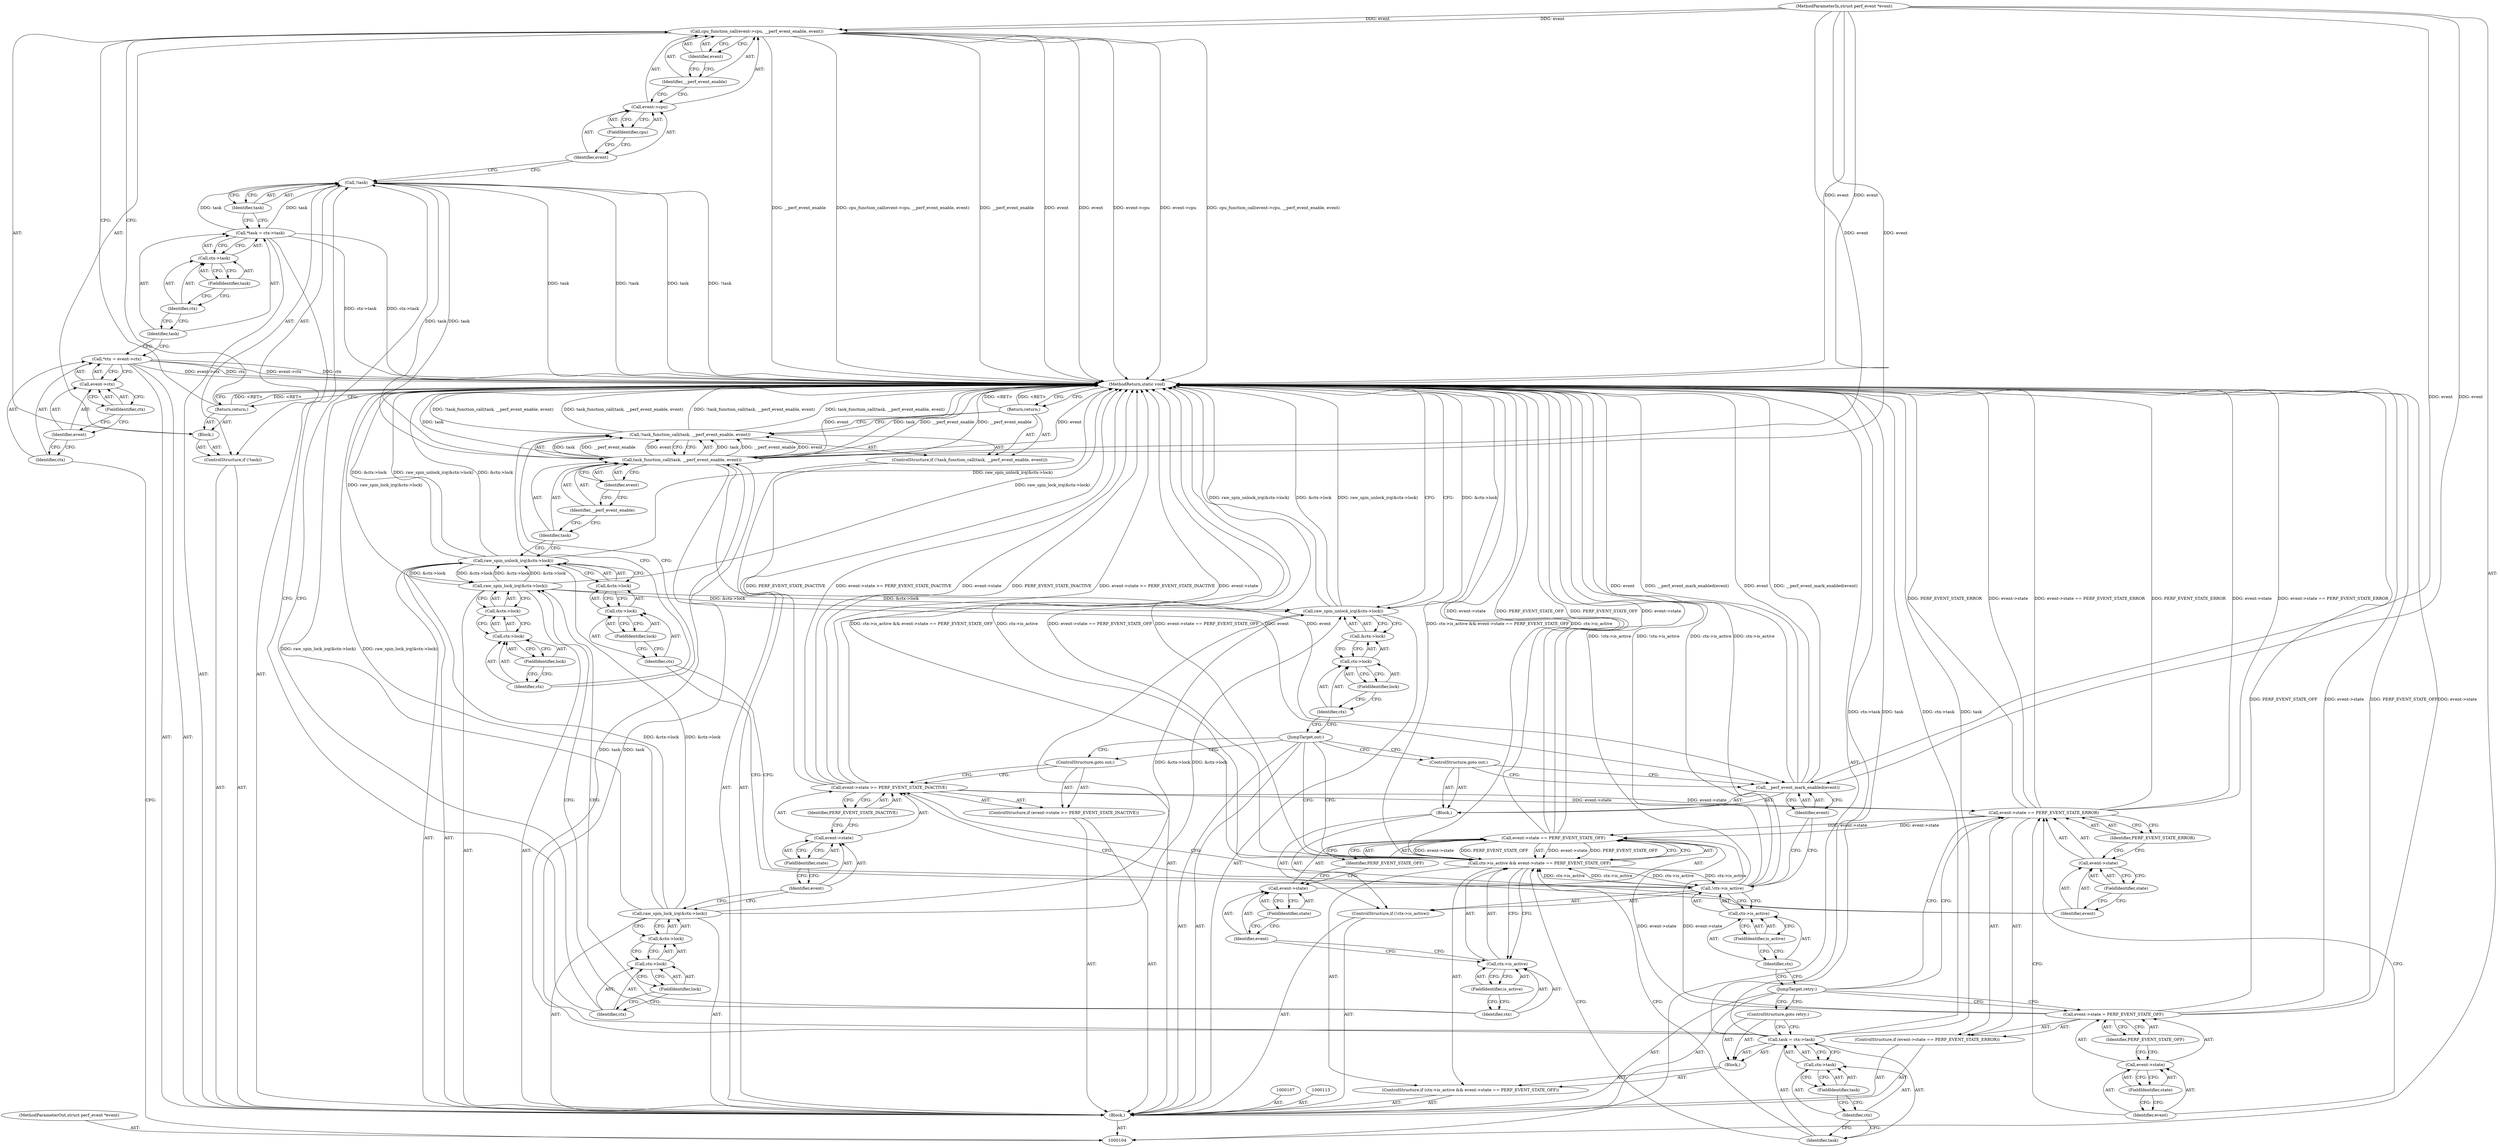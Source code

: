 digraph "0_linux_f63a8daa5812afef4f06c962351687e1ff9ccb2b_1" {
"1000123" [label="(Call,cpu_function_call(event->cpu, __perf_event_enable, event))"];
"1000124" [label="(Call,event->cpu)"];
"1000125" [label="(Identifier,event)"];
"1000126" [label="(FieldIdentifier,cpu)"];
"1000127" [label="(Identifier,__perf_event_enable)"];
"1000128" [label="(Identifier,event)"];
"1000129" [label="(Return,return;)"];
"1000130" [label="(Call,raw_spin_lock_irq(&ctx->lock))"];
"1000131" [label="(Call,&ctx->lock)"];
"1000132" [label="(Call,ctx->lock)"];
"1000133" [label="(Identifier,ctx)"];
"1000134" [label="(FieldIdentifier,lock)"];
"1000135" [label="(ControlStructure,if (event->state >= PERF_EVENT_STATE_INACTIVE))"];
"1000139" [label="(FieldIdentifier,state)"];
"1000140" [label="(Identifier,PERF_EVENT_STATE_INACTIVE)"];
"1000136" [label="(Call,event->state >= PERF_EVENT_STATE_INACTIVE)"];
"1000137" [label="(Call,event->state)"];
"1000138" [label="(Identifier,event)"];
"1000141" [label="(ControlStructure,goto out;)"];
"1000203" [label="(MethodReturn,static void)"];
"1000105" [label="(MethodParameterIn,struct perf_event *event)"];
"1000268" [label="(MethodParameterOut,struct perf_event *event)"];
"1000142" [label="(ControlStructure,if (event->state == PERF_EVENT_STATE_ERROR))"];
"1000146" [label="(FieldIdentifier,state)"];
"1000147" [label="(Identifier,PERF_EVENT_STATE_ERROR)"];
"1000143" [label="(Call,event->state == PERF_EVENT_STATE_ERROR)"];
"1000144" [label="(Call,event->state)"];
"1000145" [label="(Identifier,event)"];
"1000152" [label="(Identifier,PERF_EVENT_STATE_OFF)"];
"1000148" [label="(Call,event->state = PERF_EVENT_STATE_OFF)"];
"1000149" [label="(Call,event->state)"];
"1000150" [label="(Identifier,event)"];
"1000151" [label="(FieldIdentifier,state)"];
"1000153" [label="(JumpTarget,retry:)"];
"1000106" [label="(Block,)"];
"1000154" [label="(ControlStructure,if (!ctx->is_active))"];
"1000158" [label="(FieldIdentifier,is_active)"];
"1000159" [label="(Block,)"];
"1000155" [label="(Call,!ctx->is_active)"];
"1000156" [label="(Call,ctx->is_active)"];
"1000157" [label="(Identifier,ctx)"];
"1000160" [label="(Call,__perf_event_mark_enabled(event))"];
"1000161" [label="(Identifier,event)"];
"1000162" [label="(ControlStructure,goto out;)"];
"1000163" [label="(Call,raw_spin_unlock_irq(&ctx->lock))"];
"1000164" [label="(Call,&ctx->lock)"];
"1000165" [label="(Call,ctx->lock)"];
"1000166" [label="(Identifier,ctx)"];
"1000167" [label="(FieldIdentifier,lock)"];
"1000168" [label="(ControlStructure,if (!task_function_call(task, __perf_event_enable, event)))"];
"1000171" [label="(Identifier,task)"];
"1000172" [label="(Identifier,__perf_event_enable)"];
"1000169" [label="(Call,!task_function_call(task, __perf_event_enable, event))"];
"1000173" [label="(Identifier,event)"];
"1000170" [label="(Call,task_function_call(task, __perf_event_enable, event))"];
"1000174" [label="(Return,return;)"];
"1000108" [label="(Call,*ctx = event->ctx)"];
"1000109" [label="(Identifier,ctx)"];
"1000110" [label="(Call,event->ctx)"];
"1000111" [label="(Identifier,event)"];
"1000112" [label="(FieldIdentifier,ctx)"];
"1000175" [label="(Call,raw_spin_lock_irq(&ctx->lock))"];
"1000176" [label="(Call,&ctx->lock)"];
"1000177" [label="(Call,ctx->lock)"];
"1000178" [label="(Identifier,ctx)"];
"1000179" [label="(FieldIdentifier,lock)"];
"1000180" [label="(ControlStructure,if (ctx->is_active && event->state == PERF_EVENT_STATE_OFF))"];
"1000184" [label="(FieldIdentifier,is_active)"];
"1000185" [label="(Call,event->state == PERF_EVENT_STATE_OFF)"];
"1000186" [label="(Call,event->state)"];
"1000187" [label="(Identifier,event)"];
"1000188" [label="(FieldIdentifier,state)"];
"1000189" [label="(Identifier,PERF_EVENT_STATE_OFF)"];
"1000181" [label="(Call,ctx->is_active && event->state == PERF_EVENT_STATE_OFF)"];
"1000182" [label="(Call,ctx->is_active)"];
"1000183" [label="(Identifier,ctx)"];
"1000190" [label="(Block,)"];
"1000114" [label="(Call,*task = ctx->task)"];
"1000115" [label="(Identifier,task)"];
"1000116" [label="(Call,ctx->task)"];
"1000117" [label="(Identifier,ctx)"];
"1000118" [label="(FieldIdentifier,task)"];
"1000195" [label="(FieldIdentifier,task)"];
"1000191" [label="(Call,task = ctx->task)"];
"1000192" [label="(Identifier,task)"];
"1000193" [label="(Call,ctx->task)"];
"1000194" [label="(Identifier,ctx)"];
"1000196" [label="(ControlStructure,goto retry;)"];
"1000197" [label="(JumpTarget,out:)"];
"1000198" [label="(Call,raw_spin_unlock_irq(&ctx->lock))"];
"1000199" [label="(Call,&ctx->lock)"];
"1000200" [label="(Call,ctx->lock)"];
"1000201" [label="(Identifier,ctx)"];
"1000202" [label="(FieldIdentifier,lock)"];
"1000119" [label="(ControlStructure,if (!task))"];
"1000122" [label="(Block,)"];
"1000120" [label="(Call,!task)"];
"1000121" [label="(Identifier,task)"];
"1000123" -> "1000122"  [label="AST: "];
"1000123" -> "1000128"  [label="CFG: "];
"1000124" -> "1000123"  [label="AST: "];
"1000127" -> "1000123"  [label="AST: "];
"1000128" -> "1000123"  [label="AST: "];
"1000129" -> "1000123"  [label="CFG: "];
"1000123" -> "1000203"  [label="DDG: cpu_function_call(event->cpu, __perf_event_enable, event)"];
"1000123" -> "1000203"  [label="DDG: __perf_event_enable"];
"1000123" -> "1000203"  [label="DDG: event"];
"1000123" -> "1000203"  [label="DDG: event->cpu"];
"1000105" -> "1000123"  [label="DDG: event"];
"1000124" -> "1000123"  [label="AST: "];
"1000124" -> "1000126"  [label="CFG: "];
"1000125" -> "1000124"  [label="AST: "];
"1000126" -> "1000124"  [label="AST: "];
"1000127" -> "1000124"  [label="CFG: "];
"1000125" -> "1000124"  [label="AST: "];
"1000125" -> "1000120"  [label="CFG: "];
"1000126" -> "1000125"  [label="CFG: "];
"1000126" -> "1000124"  [label="AST: "];
"1000126" -> "1000125"  [label="CFG: "];
"1000124" -> "1000126"  [label="CFG: "];
"1000127" -> "1000123"  [label="AST: "];
"1000127" -> "1000124"  [label="CFG: "];
"1000128" -> "1000127"  [label="CFG: "];
"1000128" -> "1000123"  [label="AST: "];
"1000128" -> "1000127"  [label="CFG: "];
"1000123" -> "1000128"  [label="CFG: "];
"1000129" -> "1000122"  [label="AST: "];
"1000129" -> "1000123"  [label="CFG: "];
"1000203" -> "1000129"  [label="CFG: "];
"1000129" -> "1000203"  [label="DDG: <RET>"];
"1000130" -> "1000106"  [label="AST: "];
"1000130" -> "1000131"  [label="CFG: "];
"1000131" -> "1000130"  [label="AST: "];
"1000138" -> "1000130"  [label="CFG: "];
"1000130" -> "1000203"  [label="DDG: raw_spin_lock_irq(&ctx->lock)"];
"1000130" -> "1000163"  [label="DDG: &ctx->lock"];
"1000130" -> "1000198"  [label="DDG: &ctx->lock"];
"1000131" -> "1000130"  [label="AST: "];
"1000131" -> "1000132"  [label="CFG: "];
"1000132" -> "1000131"  [label="AST: "];
"1000130" -> "1000131"  [label="CFG: "];
"1000132" -> "1000131"  [label="AST: "];
"1000132" -> "1000134"  [label="CFG: "];
"1000133" -> "1000132"  [label="AST: "];
"1000134" -> "1000132"  [label="AST: "];
"1000131" -> "1000132"  [label="CFG: "];
"1000133" -> "1000132"  [label="AST: "];
"1000133" -> "1000120"  [label="CFG: "];
"1000134" -> "1000133"  [label="CFG: "];
"1000134" -> "1000132"  [label="AST: "];
"1000134" -> "1000133"  [label="CFG: "];
"1000132" -> "1000134"  [label="CFG: "];
"1000135" -> "1000106"  [label="AST: "];
"1000136" -> "1000135"  [label="AST: "];
"1000141" -> "1000135"  [label="AST: "];
"1000139" -> "1000137"  [label="AST: "];
"1000139" -> "1000138"  [label="CFG: "];
"1000137" -> "1000139"  [label="CFG: "];
"1000140" -> "1000136"  [label="AST: "];
"1000140" -> "1000137"  [label="CFG: "];
"1000136" -> "1000140"  [label="CFG: "];
"1000136" -> "1000135"  [label="AST: "];
"1000136" -> "1000140"  [label="CFG: "];
"1000137" -> "1000136"  [label="AST: "];
"1000140" -> "1000136"  [label="AST: "];
"1000141" -> "1000136"  [label="CFG: "];
"1000145" -> "1000136"  [label="CFG: "];
"1000136" -> "1000203"  [label="DDG: PERF_EVENT_STATE_INACTIVE"];
"1000136" -> "1000203"  [label="DDG: event->state >= PERF_EVENT_STATE_INACTIVE"];
"1000136" -> "1000203"  [label="DDG: event->state"];
"1000136" -> "1000143"  [label="DDG: event->state"];
"1000137" -> "1000136"  [label="AST: "];
"1000137" -> "1000139"  [label="CFG: "];
"1000138" -> "1000137"  [label="AST: "];
"1000139" -> "1000137"  [label="AST: "];
"1000140" -> "1000137"  [label="CFG: "];
"1000138" -> "1000137"  [label="AST: "];
"1000138" -> "1000130"  [label="CFG: "];
"1000139" -> "1000138"  [label="CFG: "];
"1000141" -> "1000135"  [label="AST: "];
"1000141" -> "1000136"  [label="CFG: "];
"1000197" -> "1000141"  [label="CFG: "];
"1000203" -> "1000104"  [label="AST: "];
"1000203" -> "1000129"  [label="CFG: "];
"1000203" -> "1000174"  [label="CFG: "];
"1000203" -> "1000198"  [label="CFG: "];
"1000129" -> "1000203"  [label="DDG: <RET>"];
"1000181" -> "1000203"  [label="DDG: ctx->is_active"];
"1000181" -> "1000203"  [label="DDG: event->state == PERF_EVENT_STATE_OFF"];
"1000181" -> "1000203"  [label="DDG: ctx->is_active && event->state == PERF_EVENT_STATE_OFF"];
"1000170" -> "1000203"  [label="DDG: __perf_event_enable"];
"1000170" -> "1000203"  [label="DDG: event"];
"1000170" -> "1000203"  [label="DDG: task"];
"1000169" -> "1000203"  [label="DDG: !task_function_call(task, __perf_event_enable, event)"];
"1000169" -> "1000203"  [label="DDG: task_function_call(task, __perf_event_enable, event)"];
"1000105" -> "1000203"  [label="DDG: event"];
"1000123" -> "1000203"  [label="DDG: cpu_function_call(event->cpu, __perf_event_enable, event)"];
"1000123" -> "1000203"  [label="DDG: __perf_event_enable"];
"1000123" -> "1000203"  [label="DDG: event"];
"1000123" -> "1000203"  [label="DDG: event->cpu"];
"1000198" -> "1000203"  [label="DDG: &ctx->lock"];
"1000198" -> "1000203"  [label="DDG: raw_spin_unlock_irq(&ctx->lock)"];
"1000163" -> "1000203"  [label="DDG: raw_spin_unlock_irq(&ctx->lock)"];
"1000163" -> "1000203"  [label="DDG: &ctx->lock"];
"1000130" -> "1000203"  [label="DDG: raw_spin_lock_irq(&ctx->lock)"];
"1000185" -> "1000203"  [label="DDG: event->state"];
"1000185" -> "1000203"  [label="DDG: PERF_EVENT_STATE_OFF"];
"1000160" -> "1000203"  [label="DDG: __perf_event_mark_enabled(event)"];
"1000160" -> "1000203"  [label="DDG: event"];
"1000136" -> "1000203"  [label="DDG: PERF_EVENT_STATE_INACTIVE"];
"1000136" -> "1000203"  [label="DDG: event->state >= PERF_EVENT_STATE_INACTIVE"];
"1000136" -> "1000203"  [label="DDG: event->state"];
"1000148" -> "1000203"  [label="DDG: PERF_EVENT_STATE_OFF"];
"1000148" -> "1000203"  [label="DDG: event->state"];
"1000155" -> "1000203"  [label="DDG: !ctx->is_active"];
"1000155" -> "1000203"  [label="DDG: ctx->is_active"];
"1000143" -> "1000203"  [label="DDG: event->state"];
"1000143" -> "1000203"  [label="DDG: event->state == PERF_EVENT_STATE_ERROR"];
"1000143" -> "1000203"  [label="DDG: PERF_EVENT_STATE_ERROR"];
"1000120" -> "1000203"  [label="DDG: task"];
"1000120" -> "1000203"  [label="DDG: !task"];
"1000191" -> "1000203"  [label="DDG: ctx->task"];
"1000191" -> "1000203"  [label="DDG: task"];
"1000108" -> "1000203"  [label="DDG: event->ctx"];
"1000108" -> "1000203"  [label="DDG: ctx"];
"1000114" -> "1000203"  [label="DDG: ctx->task"];
"1000175" -> "1000203"  [label="DDG: raw_spin_lock_irq(&ctx->lock)"];
"1000174" -> "1000203"  [label="DDG: <RET>"];
"1000105" -> "1000104"  [label="AST: "];
"1000105" -> "1000203"  [label="DDG: event"];
"1000105" -> "1000123"  [label="DDG: event"];
"1000105" -> "1000160"  [label="DDG: event"];
"1000105" -> "1000170"  [label="DDG: event"];
"1000268" -> "1000104"  [label="AST: "];
"1000142" -> "1000106"  [label="AST: "];
"1000143" -> "1000142"  [label="AST: "];
"1000148" -> "1000142"  [label="AST: "];
"1000146" -> "1000144"  [label="AST: "];
"1000146" -> "1000145"  [label="CFG: "];
"1000144" -> "1000146"  [label="CFG: "];
"1000147" -> "1000143"  [label="AST: "];
"1000147" -> "1000144"  [label="CFG: "];
"1000143" -> "1000147"  [label="CFG: "];
"1000143" -> "1000142"  [label="AST: "];
"1000143" -> "1000147"  [label="CFG: "];
"1000144" -> "1000143"  [label="AST: "];
"1000147" -> "1000143"  [label="AST: "];
"1000150" -> "1000143"  [label="CFG: "];
"1000153" -> "1000143"  [label="CFG: "];
"1000143" -> "1000203"  [label="DDG: event->state"];
"1000143" -> "1000203"  [label="DDG: event->state == PERF_EVENT_STATE_ERROR"];
"1000143" -> "1000203"  [label="DDG: PERF_EVENT_STATE_ERROR"];
"1000136" -> "1000143"  [label="DDG: event->state"];
"1000143" -> "1000185"  [label="DDG: event->state"];
"1000144" -> "1000143"  [label="AST: "];
"1000144" -> "1000146"  [label="CFG: "];
"1000145" -> "1000144"  [label="AST: "];
"1000146" -> "1000144"  [label="AST: "];
"1000147" -> "1000144"  [label="CFG: "];
"1000145" -> "1000144"  [label="AST: "];
"1000145" -> "1000136"  [label="CFG: "];
"1000146" -> "1000145"  [label="CFG: "];
"1000152" -> "1000148"  [label="AST: "];
"1000152" -> "1000149"  [label="CFG: "];
"1000148" -> "1000152"  [label="CFG: "];
"1000148" -> "1000142"  [label="AST: "];
"1000148" -> "1000152"  [label="CFG: "];
"1000149" -> "1000148"  [label="AST: "];
"1000152" -> "1000148"  [label="AST: "];
"1000153" -> "1000148"  [label="CFG: "];
"1000148" -> "1000203"  [label="DDG: PERF_EVENT_STATE_OFF"];
"1000148" -> "1000203"  [label="DDG: event->state"];
"1000148" -> "1000185"  [label="DDG: event->state"];
"1000149" -> "1000148"  [label="AST: "];
"1000149" -> "1000151"  [label="CFG: "];
"1000150" -> "1000149"  [label="AST: "];
"1000151" -> "1000149"  [label="AST: "];
"1000152" -> "1000149"  [label="CFG: "];
"1000150" -> "1000149"  [label="AST: "];
"1000150" -> "1000143"  [label="CFG: "];
"1000151" -> "1000150"  [label="CFG: "];
"1000151" -> "1000149"  [label="AST: "];
"1000151" -> "1000150"  [label="CFG: "];
"1000149" -> "1000151"  [label="CFG: "];
"1000153" -> "1000106"  [label="AST: "];
"1000153" -> "1000148"  [label="CFG: "];
"1000153" -> "1000143"  [label="CFG: "];
"1000153" -> "1000196"  [label="CFG: "];
"1000157" -> "1000153"  [label="CFG: "];
"1000106" -> "1000104"  [label="AST: "];
"1000107" -> "1000106"  [label="AST: "];
"1000108" -> "1000106"  [label="AST: "];
"1000113" -> "1000106"  [label="AST: "];
"1000114" -> "1000106"  [label="AST: "];
"1000119" -> "1000106"  [label="AST: "];
"1000130" -> "1000106"  [label="AST: "];
"1000135" -> "1000106"  [label="AST: "];
"1000142" -> "1000106"  [label="AST: "];
"1000153" -> "1000106"  [label="AST: "];
"1000154" -> "1000106"  [label="AST: "];
"1000163" -> "1000106"  [label="AST: "];
"1000168" -> "1000106"  [label="AST: "];
"1000175" -> "1000106"  [label="AST: "];
"1000180" -> "1000106"  [label="AST: "];
"1000197" -> "1000106"  [label="AST: "];
"1000198" -> "1000106"  [label="AST: "];
"1000154" -> "1000106"  [label="AST: "];
"1000155" -> "1000154"  [label="AST: "];
"1000159" -> "1000154"  [label="AST: "];
"1000158" -> "1000156"  [label="AST: "];
"1000158" -> "1000157"  [label="CFG: "];
"1000156" -> "1000158"  [label="CFG: "];
"1000159" -> "1000154"  [label="AST: "];
"1000160" -> "1000159"  [label="AST: "];
"1000162" -> "1000159"  [label="AST: "];
"1000155" -> "1000154"  [label="AST: "];
"1000155" -> "1000156"  [label="CFG: "];
"1000156" -> "1000155"  [label="AST: "];
"1000161" -> "1000155"  [label="CFG: "];
"1000166" -> "1000155"  [label="CFG: "];
"1000155" -> "1000203"  [label="DDG: !ctx->is_active"];
"1000155" -> "1000203"  [label="DDG: ctx->is_active"];
"1000181" -> "1000155"  [label="DDG: ctx->is_active"];
"1000155" -> "1000181"  [label="DDG: ctx->is_active"];
"1000156" -> "1000155"  [label="AST: "];
"1000156" -> "1000158"  [label="CFG: "];
"1000157" -> "1000156"  [label="AST: "];
"1000158" -> "1000156"  [label="AST: "];
"1000155" -> "1000156"  [label="CFG: "];
"1000157" -> "1000156"  [label="AST: "];
"1000157" -> "1000153"  [label="CFG: "];
"1000158" -> "1000157"  [label="CFG: "];
"1000160" -> "1000159"  [label="AST: "];
"1000160" -> "1000161"  [label="CFG: "];
"1000161" -> "1000160"  [label="AST: "];
"1000162" -> "1000160"  [label="CFG: "];
"1000160" -> "1000203"  [label="DDG: __perf_event_mark_enabled(event)"];
"1000160" -> "1000203"  [label="DDG: event"];
"1000170" -> "1000160"  [label="DDG: event"];
"1000105" -> "1000160"  [label="DDG: event"];
"1000161" -> "1000160"  [label="AST: "];
"1000161" -> "1000155"  [label="CFG: "];
"1000160" -> "1000161"  [label="CFG: "];
"1000162" -> "1000159"  [label="AST: "];
"1000162" -> "1000160"  [label="CFG: "];
"1000197" -> "1000162"  [label="CFG: "];
"1000163" -> "1000106"  [label="AST: "];
"1000163" -> "1000164"  [label="CFG: "];
"1000164" -> "1000163"  [label="AST: "];
"1000171" -> "1000163"  [label="CFG: "];
"1000163" -> "1000203"  [label="DDG: raw_spin_unlock_irq(&ctx->lock)"];
"1000163" -> "1000203"  [label="DDG: &ctx->lock"];
"1000175" -> "1000163"  [label="DDG: &ctx->lock"];
"1000130" -> "1000163"  [label="DDG: &ctx->lock"];
"1000163" -> "1000175"  [label="DDG: &ctx->lock"];
"1000164" -> "1000163"  [label="AST: "];
"1000164" -> "1000165"  [label="CFG: "];
"1000165" -> "1000164"  [label="AST: "];
"1000163" -> "1000164"  [label="CFG: "];
"1000165" -> "1000164"  [label="AST: "];
"1000165" -> "1000167"  [label="CFG: "];
"1000166" -> "1000165"  [label="AST: "];
"1000167" -> "1000165"  [label="AST: "];
"1000164" -> "1000165"  [label="CFG: "];
"1000166" -> "1000165"  [label="AST: "];
"1000166" -> "1000155"  [label="CFG: "];
"1000167" -> "1000166"  [label="CFG: "];
"1000167" -> "1000165"  [label="AST: "];
"1000167" -> "1000166"  [label="CFG: "];
"1000165" -> "1000167"  [label="CFG: "];
"1000168" -> "1000106"  [label="AST: "];
"1000169" -> "1000168"  [label="AST: "];
"1000174" -> "1000168"  [label="AST: "];
"1000171" -> "1000170"  [label="AST: "];
"1000171" -> "1000163"  [label="CFG: "];
"1000172" -> "1000171"  [label="CFG: "];
"1000172" -> "1000170"  [label="AST: "];
"1000172" -> "1000171"  [label="CFG: "];
"1000173" -> "1000172"  [label="CFG: "];
"1000169" -> "1000168"  [label="AST: "];
"1000169" -> "1000170"  [label="CFG: "];
"1000170" -> "1000169"  [label="AST: "];
"1000174" -> "1000169"  [label="CFG: "];
"1000178" -> "1000169"  [label="CFG: "];
"1000169" -> "1000203"  [label="DDG: !task_function_call(task, __perf_event_enable, event)"];
"1000169" -> "1000203"  [label="DDG: task_function_call(task, __perf_event_enable, event)"];
"1000170" -> "1000169"  [label="DDG: task"];
"1000170" -> "1000169"  [label="DDG: __perf_event_enable"];
"1000170" -> "1000169"  [label="DDG: event"];
"1000173" -> "1000170"  [label="AST: "];
"1000173" -> "1000172"  [label="CFG: "];
"1000170" -> "1000173"  [label="CFG: "];
"1000170" -> "1000169"  [label="AST: "];
"1000170" -> "1000173"  [label="CFG: "];
"1000171" -> "1000170"  [label="AST: "];
"1000172" -> "1000170"  [label="AST: "];
"1000173" -> "1000170"  [label="AST: "];
"1000169" -> "1000170"  [label="CFG: "];
"1000170" -> "1000203"  [label="DDG: __perf_event_enable"];
"1000170" -> "1000203"  [label="DDG: event"];
"1000170" -> "1000203"  [label="DDG: task"];
"1000170" -> "1000160"  [label="DDG: event"];
"1000170" -> "1000169"  [label="DDG: task"];
"1000170" -> "1000169"  [label="DDG: __perf_event_enable"];
"1000170" -> "1000169"  [label="DDG: event"];
"1000120" -> "1000170"  [label="DDG: task"];
"1000191" -> "1000170"  [label="DDG: task"];
"1000105" -> "1000170"  [label="DDG: event"];
"1000174" -> "1000168"  [label="AST: "];
"1000174" -> "1000169"  [label="CFG: "];
"1000203" -> "1000174"  [label="CFG: "];
"1000174" -> "1000203"  [label="DDG: <RET>"];
"1000108" -> "1000106"  [label="AST: "];
"1000108" -> "1000110"  [label="CFG: "];
"1000109" -> "1000108"  [label="AST: "];
"1000110" -> "1000108"  [label="AST: "];
"1000115" -> "1000108"  [label="CFG: "];
"1000108" -> "1000203"  [label="DDG: event->ctx"];
"1000108" -> "1000203"  [label="DDG: ctx"];
"1000109" -> "1000108"  [label="AST: "];
"1000109" -> "1000104"  [label="CFG: "];
"1000111" -> "1000109"  [label="CFG: "];
"1000110" -> "1000108"  [label="AST: "];
"1000110" -> "1000112"  [label="CFG: "];
"1000111" -> "1000110"  [label="AST: "];
"1000112" -> "1000110"  [label="AST: "];
"1000108" -> "1000110"  [label="CFG: "];
"1000111" -> "1000110"  [label="AST: "];
"1000111" -> "1000109"  [label="CFG: "];
"1000112" -> "1000111"  [label="CFG: "];
"1000112" -> "1000110"  [label="AST: "];
"1000112" -> "1000111"  [label="CFG: "];
"1000110" -> "1000112"  [label="CFG: "];
"1000175" -> "1000106"  [label="AST: "];
"1000175" -> "1000176"  [label="CFG: "];
"1000176" -> "1000175"  [label="AST: "];
"1000183" -> "1000175"  [label="CFG: "];
"1000175" -> "1000203"  [label="DDG: raw_spin_lock_irq(&ctx->lock)"];
"1000175" -> "1000163"  [label="DDG: &ctx->lock"];
"1000163" -> "1000175"  [label="DDG: &ctx->lock"];
"1000175" -> "1000198"  [label="DDG: &ctx->lock"];
"1000176" -> "1000175"  [label="AST: "];
"1000176" -> "1000177"  [label="CFG: "];
"1000177" -> "1000176"  [label="AST: "];
"1000175" -> "1000176"  [label="CFG: "];
"1000177" -> "1000176"  [label="AST: "];
"1000177" -> "1000179"  [label="CFG: "];
"1000178" -> "1000177"  [label="AST: "];
"1000179" -> "1000177"  [label="AST: "];
"1000176" -> "1000177"  [label="CFG: "];
"1000178" -> "1000177"  [label="AST: "];
"1000178" -> "1000169"  [label="CFG: "];
"1000179" -> "1000178"  [label="CFG: "];
"1000179" -> "1000177"  [label="AST: "];
"1000179" -> "1000178"  [label="CFG: "];
"1000177" -> "1000179"  [label="CFG: "];
"1000180" -> "1000106"  [label="AST: "];
"1000181" -> "1000180"  [label="AST: "];
"1000190" -> "1000180"  [label="AST: "];
"1000184" -> "1000182"  [label="AST: "];
"1000184" -> "1000183"  [label="CFG: "];
"1000182" -> "1000184"  [label="CFG: "];
"1000185" -> "1000181"  [label="AST: "];
"1000185" -> "1000189"  [label="CFG: "];
"1000186" -> "1000185"  [label="AST: "];
"1000189" -> "1000185"  [label="AST: "];
"1000181" -> "1000185"  [label="CFG: "];
"1000185" -> "1000203"  [label="DDG: event->state"];
"1000185" -> "1000203"  [label="DDG: PERF_EVENT_STATE_OFF"];
"1000185" -> "1000181"  [label="DDG: event->state"];
"1000185" -> "1000181"  [label="DDG: PERF_EVENT_STATE_OFF"];
"1000143" -> "1000185"  [label="DDG: event->state"];
"1000148" -> "1000185"  [label="DDG: event->state"];
"1000186" -> "1000185"  [label="AST: "];
"1000186" -> "1000188"  [label="CFG: "];
"1000187" -> "1000186"  [label="AST: "];
"1000188" -> "1000186"  [label="AST: "];
"1000189" -> "1000186"  [label="CFG: "];
"1000187" -> "1000186"  [label="AST: "];
"1000187" -> "1000182"  [label="CFG: "];
"1000188" -> "1000187"  [label="CFG: "];
"1000188" -> "1000186"  [label="AST: "];
"1000188" -> "1000187"  [label="CFG: "];
"1000186" -> "1000188"  [label="CFG: "];
"1000189" -> "1000185"  [label="AST: "];
"1000189" -> "1000186"  [label="CFG: "];
"1000185" -> "1000189"  [label="CFG: "];
"1000181" -> "1000180"  [label="AST: "];
"1000181" -> "1000182"  [label="CFG: "];
"1000181" -> "1000185"  [label="CFG: "];
"1000182" -> "1000181"  [label="AST: "];
"1000185" -> "1000181"  [label="AST: "];
"1000192" -> "1000181"  [label="CFG: "];
"1000197" -> "1000181"  [label="CFG: "];
"1000181" -> "1000203"  [label="DDG: ctx->is_active"];
"1000181" -> "1000203"  [label="DDG: event->state == PERF_EVENT_STATE_OFF"];
"1000181" -> "1000203"  [label="DDG: ctx->is_active && event->state == PERF_EVENT_STATE_OFF"];
"1000181" -> "1000155"  [label="DDG: ctx->is_active"];
"1000155" -> "1000181"  [label="DDG: ctx->is_active"];
"1000185" -> "1000181"  [label="DDG: event->state"];
"1000185" -> "1000181"  [label="DDG: PERF_EVENT_STATE_OFF"];
"1000182" -> "1000181"  [label="AST: "];
"1000182" -> "1000184"  [label="CFG: "];
"1000183" -> "1000182"  [label="AST: "];
"1000184" -> "1000182"  [label="AST: "];
"1000187" -> "1000182"  [label="CFG: "];
"1000181" -> "1000182"  [label="CFG: "];
"1000183" -> "1000182"  [label="AST: "];
"1000183" -> "1000175"  [label="CFG: "];
"1000184" -> "1000183"  [label="CFG: "];
"1000190" -> "1000180"  [label="AST: "];
"1000191" -> "1000190"  [label="AST: "];
"1000196" -> "1000190"  [label="AST: "];
"1000114" -> "1000106"  [label="AST: "];
"1000114" -> "1000116"  [label="CFG: "];
"1000115" -> "1000114"  [label="AST: "];
"1000116" -> "1000114"  [label="AST: "];
"1000121" -> "1000114"  [label="CFG: "];
"1000114" -> "1000203"  [label="DDG: ctx->task"];
"1000114" -> "1000120"  [label="DDG: task"];
"1000115" -> "1000114"  [label="AST: "];
"1000115" -> "1000108"  [label="CFG: "];
"1000117" -> "1000115"  [label="CFG: "];
"1000116" -> "1000114"  [label="AST: "];
"1000116" -> "1000118"  [label="CFG: "];
"1000117" -> "1000116"  [label="AST: "];
"1000118" -> "1000116"  [label="AST: "];
"1000114" -> "1000116"  [label="CFG: "];
"1000117" -> "1000116"  [label="AST: "];
"1000117" -> "1000115"  [label="CFG: "];
"1000118" -> "1000117"  [label="CFG: "];
"1000118" -> "1000116"  [label="AST: "];
"1000118" -> "1000117"  [label="CFG: "];
"1000116" -> "1000118"  [label="CFG: "];
"1000195" -> "1000193"  [label="AST: "];
"1000195" -> "1000194"  [label="CFG: "];
"1000193" -> "1000195"  [label="CFG: "];
"1000191" -> "1000190"  [label="AST: "];
"1000191" -> "1000193"  [label="CFG: "];
"1000192" -> "1000191"  [label="AST: "];
"1000193" -> "1000191"  [label="AST: "];
"1000196" -> "1000191"  [label="CFG: "];
"1000191" -> "1000203"  [label="DDG: ctx->task"];
"1000191" -> "1000203"  [label="DDG: task"];
"1000191" -> "1000170"  [label="DDG: task"];
"1000192" -> "1000191"  [label="AST: "];
"1000192" -> "1000181"  [label="CFG: "];
"1000194" -> "1000192"  [label="CFG: "];
"1000193" -> "1000191"  [label="AST: "];
"1000193" -> "1000195"  [label="CFG: "];
"1000194" -> "1000193"  [label="AST: "];
"1000195" -> "1000193"  [label="AST: "];
"1000191" -> "1000193"  [label="CFG: "];
"1000194" -> "1000193"  [label="AST: "];
"1000194" -> "1000192"  [label="CFG: "];
"1000195" -> "1000194"  [label="CFG: "];
"1000196" -> "1000190"  [label="AST: "];
"1000196" -> "1000191"  [label="CFG: "];
"1000153" -> "1000196"  [label="CFG: "];
"1000197" -> "1000106"  [label="AST: "];
"1000197" -> "1000181"  [label="CFG: "];
"1000197" -> "1000141"  [label="CFG: "];
"1000197" -> "1000162"  [label="CFG: "];
"1000201" -> "1000197"  [label="CFG: "];
"1000198" -> "1000106"  [label="AST: "];
"1000198" -> "1000199"  [label="CFG: "];
"1000199" -> "1000198"  [label="AST: "];
"1000203" -> "1000198"  [label="CFG: "];
"1000198" -> "1000203"  [label="DDG: &ctx->lock"];
"1000198" -> "1000203"  [label="DDG: raw_spin_unlock_irq(&ctx->lock)"];
"1000175" -> "1000198"  [label="DDG: &ctx->lock"];
"1000130" -> "1000198"  [label="DDG: &ctx->lock"];
"1000199" -> "1000198"  [label="AST: "];
"1000199" -> "1000200"  [label="CFG: "];
"1000200" -> "1000199"  [label="AST: "];
"1000198" -> "1000199"  [label="CFG: "];
"1000200" -> "1000199"  [label="AST: "];
"1000200" -> "1000202"  [label="CFG: "];
"1000201" -> "1000200"  [label="AST: "];
"1000202" -> "1000200"  [label="AST: "];
"1000199" -> "1000200"  [label="CFG: "];
"1000201" -> "1000200"  [label="AST: "];
"1000201" -> "1000197"  [label="CFG: "];
"1000202" -> "1000201"  [label="CFG: "];
"1000202" -> "1000200"  [label="AST: "];
"1000202" -> "1000201"  [label="CFG: "];
"1000200" -> "1000202"  [label="CFG: "];
"1000119" -> "1000106"  [label="AST: "];
"1000120" -> "1000119"  [label="AST: "];
"1000122" -> "1000119"  [label="AST: "];
"1000122" -> "1000119"  [label="AST: "];
"1000123" -> "1000122"  [label="AST: "];
"1000129" -> "1000122"  [label="AST: "];
"1000120" -> "1000119"  [label="AST: "];
"1000120" -> "1000121"  [label="CFG: "];
"1000121" -> "1000120"  [label="AST: "];
"1000125" -> "1000120"  [label="CFG: "];
"1000133" -> "1000120"  [label="CFG: "];
"1000120" -> "1000203"  [label="DDG: task"];
"1000120" -> "1000203"  [label="DDG: !task"];
"1000114" -> "1000120"  [label="DDG: task"];
"1000120" -> "1000170"  [label="DDG: task"];
"1000121" -> "1000120"  [label="AST: "];
"1000121" -> "1000114"  [label="CFG: "];
"1000120" -> "1000121"  [label="CFG: "];
}
